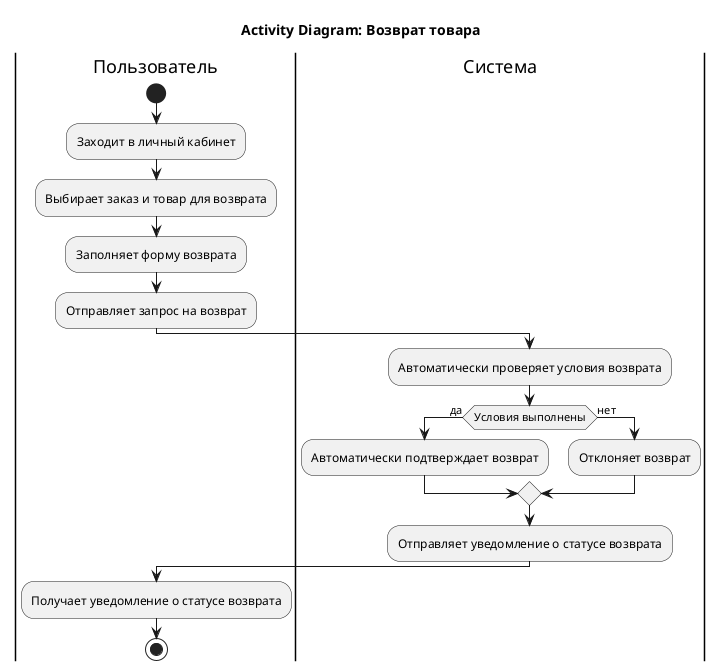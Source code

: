 @startuml
title Activity Diagram: Возврат товара

|Пользователь|
start
:Заходит в личный кабинет;
:Выбирает заказ и товар для возврата;
:Заполняет форму возврата;
:Отправляет запрос на возврат;

|Система|
:Автоматически проверяет условия возврата;
if (Условия выполнены) then (да)
  :Автоматически подтверждает возврат;
else (нет)
  :Отклоняет возврат;
endif
:Отправляет уведомление о статусе возврата;

|Пользователь|
:Получает уведомление о статусе возврата;

stop
@enduml
